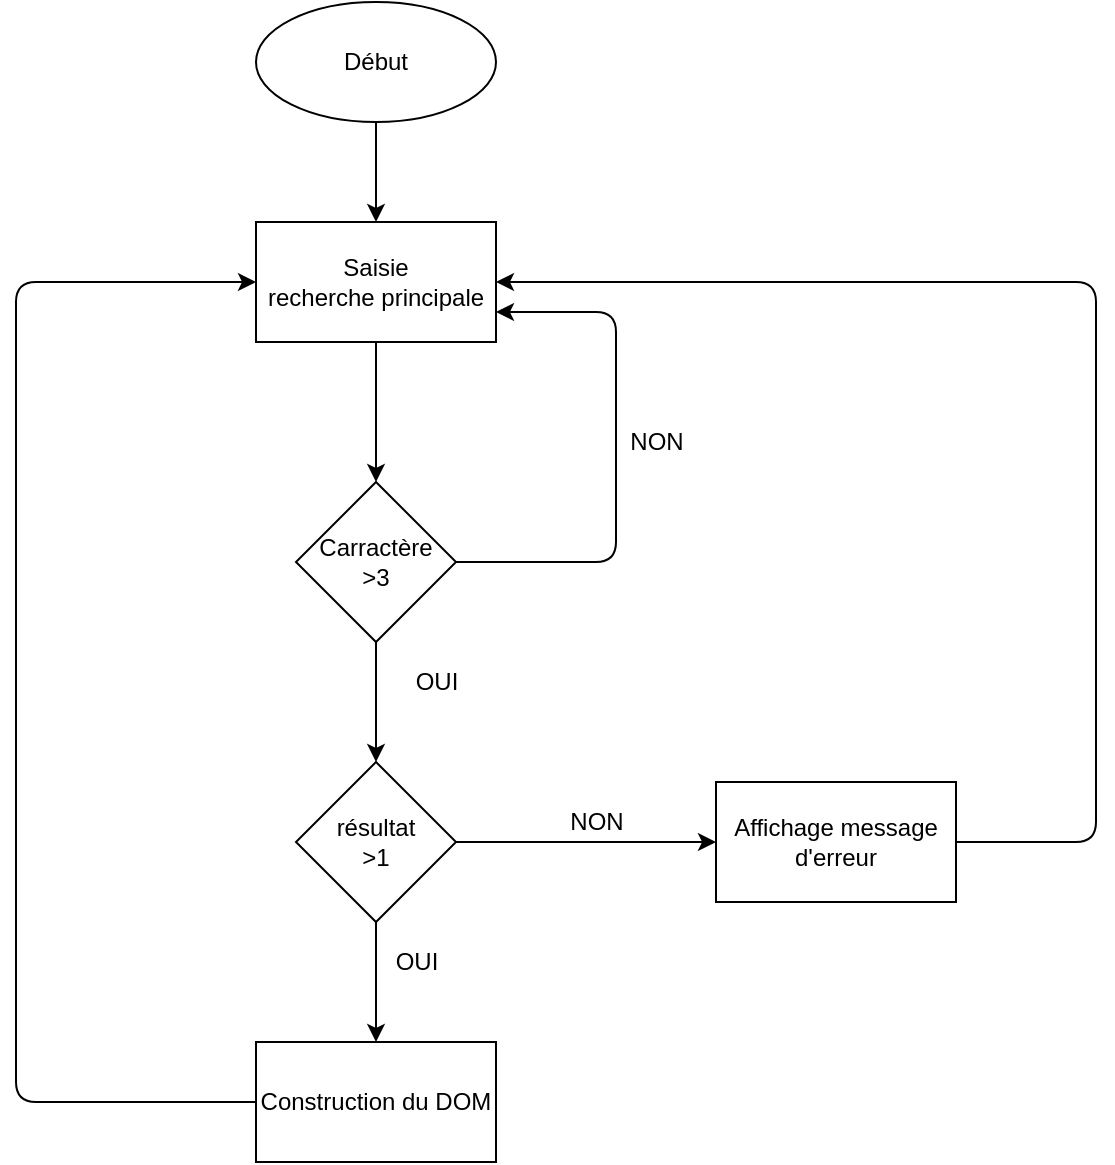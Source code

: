 <mxfile>
    <diagram id="Hrd-dYPPficoHpU__5AP" name="Page 1">
        <mxGraphModel dx="1243" dy="782" grid="1" gridSize="10" guides="1" tooltips="1" connect="1" arrows="1" fold="1" page="1" pageScale="1" pageWidth="827" pageHeight="1169" math="0" shadow="0">
            <root>
                <mxCell id="RpXwk78bctRQEuexHrU8-0"/>
                <mxCell id="RpXwk78bctRQEuexHrU8-1" parent="RpXwk78bctRQEuexHrU8-0"/>
                <mxCell id="RpXwk78bctRQEuexHrU8-8" style="edgeStyle=none;html=1;exitX=0.5;exitY=1;exitDx=0;exitDy=0;entryX=0.5;entryY=0;entryDx=0;entryDy=0;" edge="1" parent="RpXwk78bctRQEuexHrU8-1" source="RpXwk78bctRQEuexHrU8-2" target="RpXwk78bctRQEuexHrU8-3">
                    <mxGeometry relative="1" as="geometry"/>
                </mxCell>
                <mxCell id="RpXwk78bctRQEuexHrU8-2" value="Début" style="ellipse;whiteSpace=wrap;html=1;" vertex="1" parent="RpXwk78bctRQEuexHrU8-1">
                    <mxGeometry x="330" y="30" width="120" height="60" as="geometry"/>
                </mxCell>
                <mxCell id="RpXwk78bctRQEuexHrU8-9" style="edgeStyle=none;html=1;exitX=0.5;exitY=1;exitDx=0;exitDy=0;entryX=0.5;entryY=0;entryDx=0;entryDy=0;" edge="1" parent="RpXwk78bctRQEuexHrU8-1" source="RpXwk78bctRQEuexHrU8-3" target="RpXwk78bctRQEuexHrU8-4">
                    <mxGeometry relative="1" as="geometry"/>
                </mxCell>
                <mxCell id="RpXwk78bctRQEuexHrU8-3" value="Saisie&lt;br&gt;recherche principale" style="whiteSpace=wrap;html=1;" vertex="1" parent="RpXwk78bctRQEuexHrU8-1">
                    <mxGeometry x="330" y="140" width="120" height="60" as="geometry"/>
                </mxCell>
                <mxCell id="RpXwk78bctRQEuexHrU8-10" style="edgeStyle=none;html=1;exitX=0.5;exitY=1;exitDx=0;exitDy=0;entryX=0.5;entryY=0;entryDx=0;entryDy=0;" edge="1" parent="RpXwk78bctRQEuexHrU8-1" source="RpXwk78bctRQEuexHrU8-4" target="RpXwk78bctRQEuexHrU8-5">
                    <mxGeometry relative="1" as="geometry"/>
                </mxCell>
                <mxCell id="RpXwk78bctRQEuexHrU8-18" style="edgeStyle=none;html=1;exitX=1;exitY=0.5;exitDx=0;exitDy=0;entryX=1;entryY=0.75;entryDx=0;entryDy=0;" edge="1" parent="RpXwk78bctRQEuexHrU8-1" source="RpXwk78bctRQEuexHrU8-4" target="RpXwk78bctRQEuexHrU8-3">
                    <mxGeometry relative="1" as="geometry">
                        <Array as="points">
                            <mxPoint x="510" y="310"/>
                            <mxPoint x="510" y="185"/>
                        </Array>
                    </mxGeometry>
                </mxCell>
                <mxCell id="RpXwk78bctRQEuexHrU8-4" value="Carractère&lt;br&gt;&amp;gt;3" style="rhombus;whiteSpace=wrap;html=1;" vertex="1" parent="RpXwk78bctRQEuexHrU8-1">
                    <mxGeometry x="350" y="270" width="80" height="80" as="geometry"/>
                </mxCell>
                <mxCell id="RpXwk78bctRQEuexHrU8-11" style="edgeStyle=none;html=1;exitX=1;exitY=0.5;exitDx=0;exitDy=0;entryX=0;entryY=0.5;entryDx=0;entryDy=0;" edge="1" parent="RpXwk78bctRQEuexHrU8-1" source="RpXwk78bctRQEuexHrU8-5" target="RpXwk78bctRQEuexHrU8-7">
                    <mxGeometry relative="1" as="geometry"/>
                </mxCell>
                <mxCell id="RpXwk78bctRQEuexHrU8-12" style="edgeStyle=none;html=1;exitX=0.5;exitY=1;exitDx=0;exitDy=0;entryX=0.5;entryY=0;entryDx=0;entryDy=0;" edge="1" parent="RpXwk78bctRQEuexHrU8-1" source="RpXwk78bctRQEuexHrU8-5" target="RpXwk78bctRQEuexHrU8-6">
                    <mxGeometry relative="1" as="geometry"/>
                </mxCell>
                <mxCell id="RpXwk78bctRQEuexHrU8-5" value="résultat&lt;br&gt;&amp;gt;1" style="rhombus;whiteSpace=wrap;html=1;" vertex="1" parent="RpXwk78bctRQEuexHrU8-1">
                    <mxGeometry x="350" y="410" width="80" height="80" as="geometry"/>
                </mxCell>
                <mxCell id="RpXwk78bctRQEuexHrU8-13" style="edgeStyle=none;html=1;exitX=0;exitY=0.5;exitDx=0;exitDy=0;entryX=0;entryY=0.5;entryDx=0;entryDy=0;" edge="1" parent="RpXwk78bctRQEuexHrU8-1" source="RpXwk78bctRQEuexHrU8-6" target="RpXwk78bctRQEuexHrU8-3">
                    <mxGeometry relative="1" as="geometry">
                        <Array as="points">
                            <mxPoint x="210" y="580"/>
                            <mxPoint x="210" y="170"/>
                        </Array>
                    </mxGeometry>
                </mxCell>
                <mxCell id="RpXwk78bctRQEuexHrU8-6" value="Construction du DOM" style="whiteSpace=wrap;html=1;" vertex="1" parent="RpXwk78bctRQEuexHrU8-1">
                    <mxGeometry x="330" y="550" width="120" height="60" as="geometry"/>
                </mxCell>
                <mxCell id="RpXwk78bctRQEuexHrU8-14" style="edgeStyle=none;html=1;exitX=1;exitY=0.5;exitDx=0;exitDy=0;entryX=1;entryY=0.5;entryDx=0;entryDy=0;" edge="1" parent="RpXwk78bctRQEuexHrU8-1" source="RpXwk78bctRQEuexHrU8-7" target="RpXwk78bctRQEuexHrU8-3">
                    <mxGeometry relative="1" as="geometry">
                        <Array as="points">
                            <mxPoint x="750" y="450"/>
                            <mxPoint x="750" y="170"/>
                        </Array>
                    </mxGeometry>
                </mxCell>
                <mxCell id="RpXwk78bctRQEuexHrU8-7" value="Affichage message&lt;br&gt;d'erreur" style="whiteSpace=wrap;html=1;" vertex="1" parent="RpXwk78bctRQEuexHrU8-1">
                    <mxGeometry x="560" y="420" width="120" height="60" as="geometry"/>
                </mxCell>
                <mxCell id="RpXwk78bctRQEuexHrU8-15" value="NON" style="text;html=1;align=center;verticalAlign=middle;resizable=0;points=[];autosize=1;strokeColor=none;fillColor=none;" vertex="1" parent="RpXwk78bctRQEuexHrU8-1">
                    <mxGeometry x="480" y="430" width="40" height="20" as="geometry"/>
                </mxCell>
                <mxCell id="RpXwk78bctRQEuexHrU8-16" value="OUI" style="text;html=1;align=center;verticalAlign=middle;resizable=0;points=[];autosize=1;strokeColor=none;fillColor=none;" vertex="1" parent="RpXwk78bctRQEuexHrU8-1">
                    <mxGeometry x="390" y="500" width="40" height="20" as="geometry"/>
                </mxCell>
                <mxCell id="RpXwk78bctRQEuexHrU8-17" value="OUI" style="text;html=1;align=center;verticalAlign=middle;resizable=0;points=[];autosize=1;strokeColor=none;fillColor=none;" vertex="1" parent="RpXwk78bctRQEuexHrU8-1">
                    <mxGeometry x="400" y="360" width="40" height="20" as="geometry"/>
                </mxCell>
                <mxCell id="RpXwk78bctRQEuexHrU8-19" value="NON" style="text;html=1;align=center;verticalAlign=middle;resizable=0;points=[];autosize=1;strokeColor=none;fillColor=none;" vertex="1" parent="RpXwk78bctRQEuexHrU8-1">
                    <mxGeometry x="510" y="240" width="40" height="20" as="geometry"/>
                </mxCell>
            </root>
        </mxGraphModel>
    </diagram>
</mxfile>